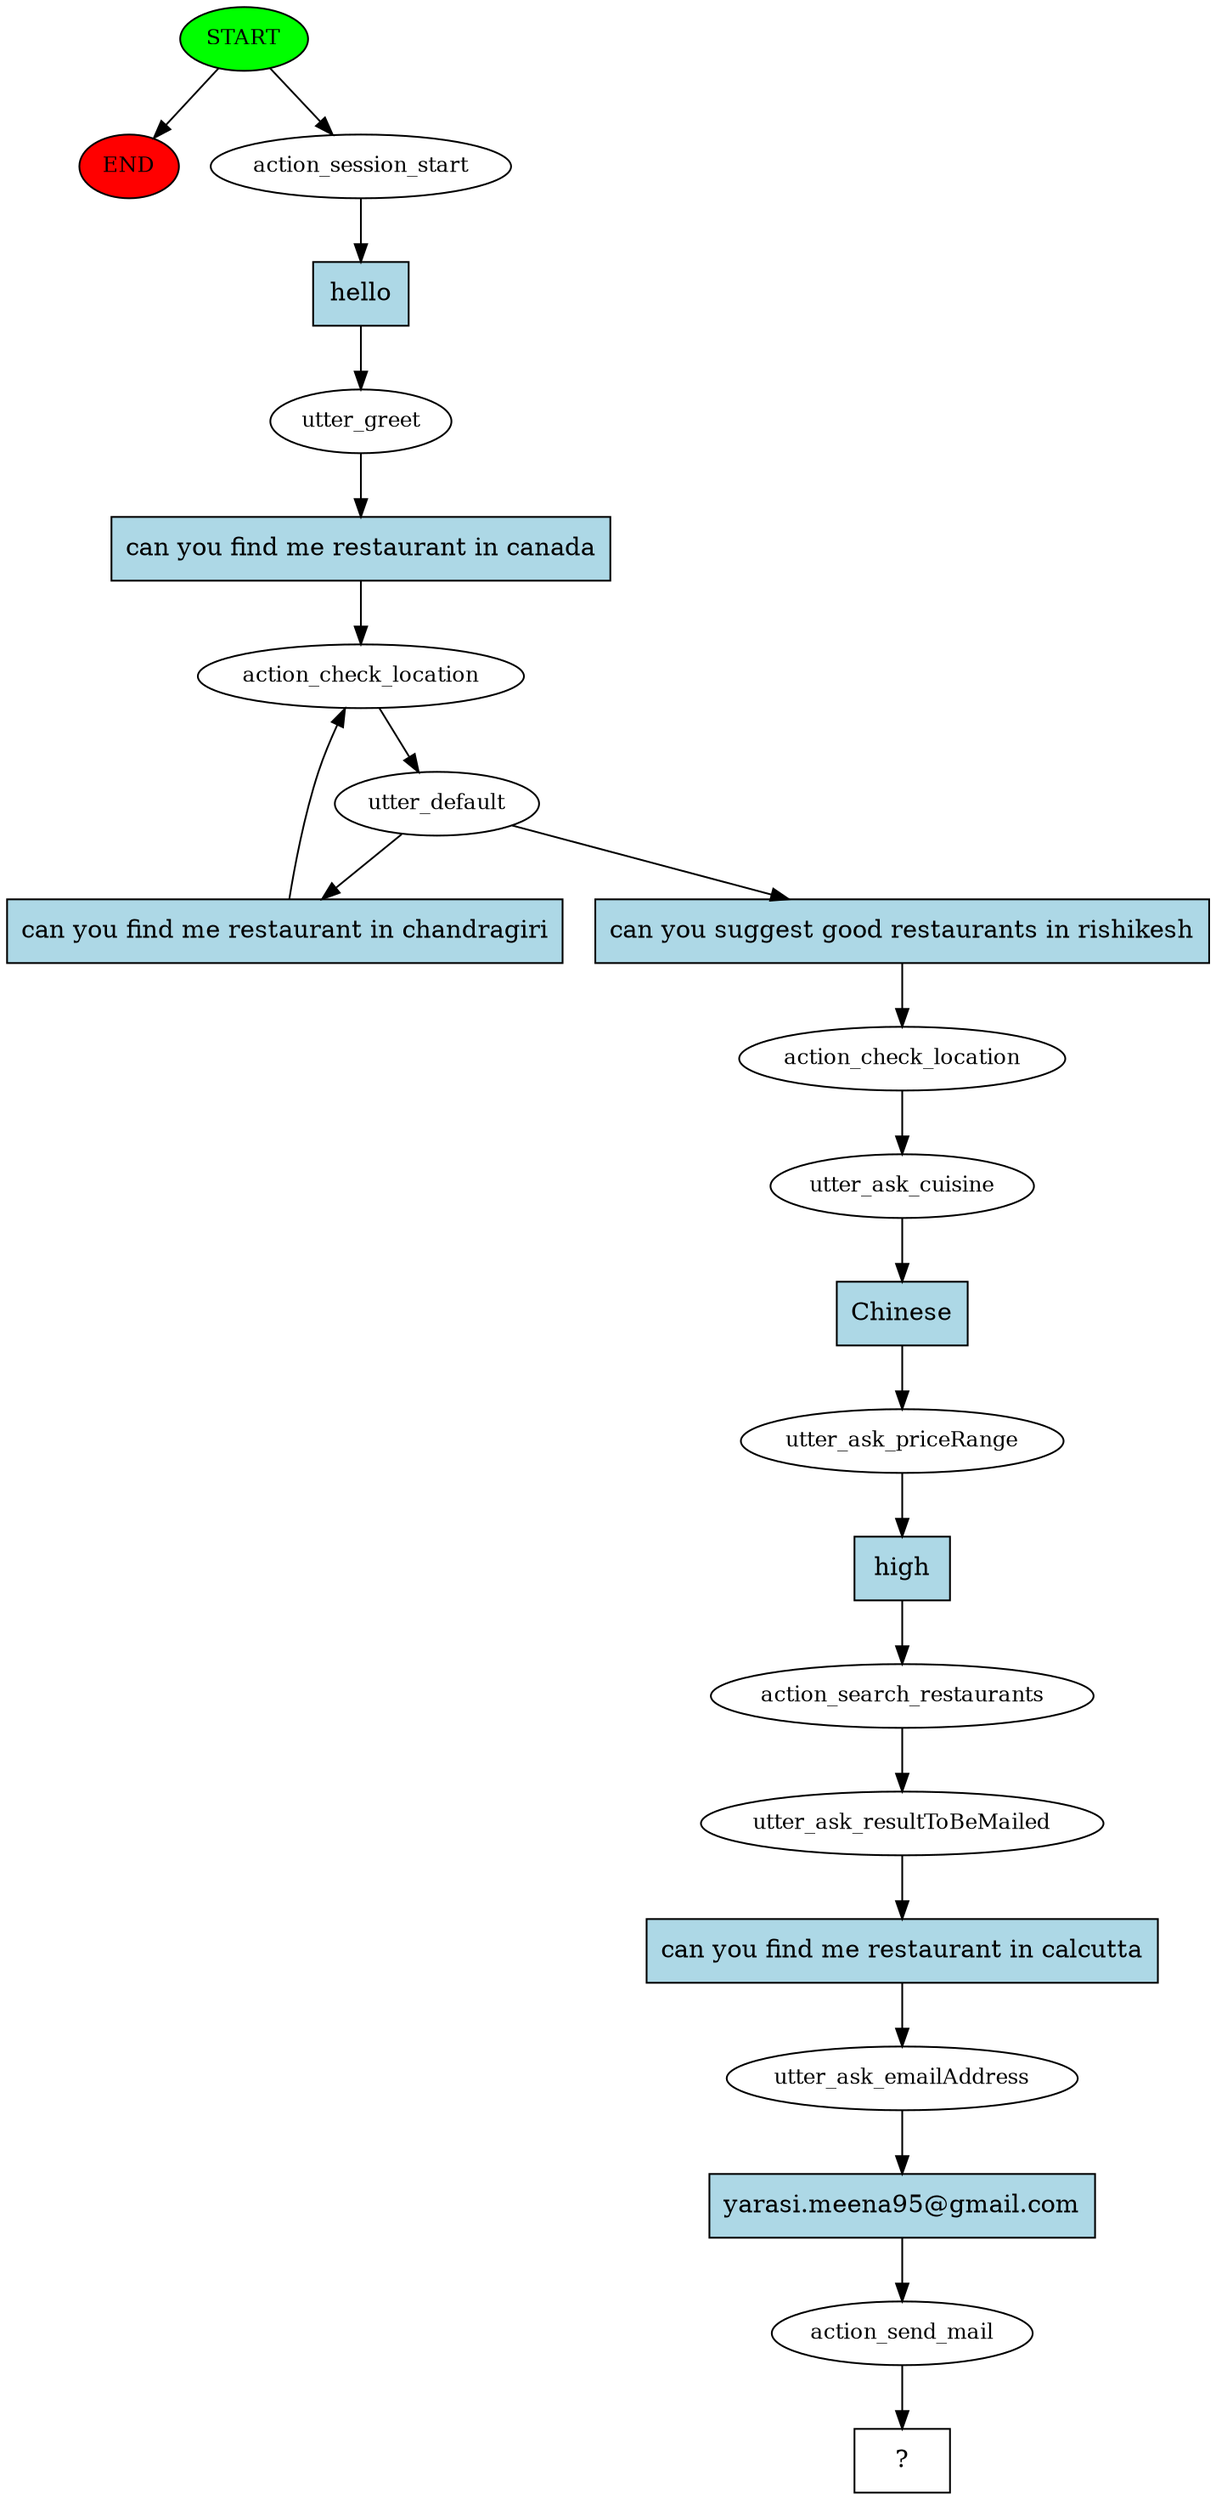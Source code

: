digraph  {
0 [class="start active", fillcolor=green, fontsize=12, label=START, style=filled];
"-1" [class=end, fillcolor=red, fontsize=12, label=END, style=filled];
1 [class=active, fontsize=12, label=action_session_start];
2 [class=active, fontsize=12, label=utter_greet];
3 [class=active, fontsize=12, label=action_check_location];
4 [class=active, fontsize=12, label=utter_default];
7 [class=active, fontsize=12, label=action_check_location];
8 [class=active, fontsize=12, label=utter_ask_cuisine];
9 [class=active, fontsize=12, label=utter_ask_priceRange];
10 [class=active, fontsize=12, label=action_search_restaurants];
11 [class=active, fontsize=12, label=utter_ask_resultToBeMailed];
12 [class=active, fontsize=12, label=utter_ask_emailAddress];
13 [class=active, fontsize=12, label=action_send_mail];
14 [class="intent dashed active", label="  ?  ", shape=rect];
15 [class="intent active", fillcolor=lightblue, label=hello, shape=rect, style=filled];
16 [class="intent active", fillcolor=lightblue, label="can you find me restaurant in canada", shape=rect, style=filled];
17 [class="intent active", fillcolor=lightblue, label="can you find me restaurant in chandragiri", shape=rect, style=filled];
18 [class="intent active", fillcolor=lightblue, label="can you suggest good restaurants in rishikesh", shape=rect, style=filled];
19 [class="intent active", fillcolor=lightblue, label=Chinese, shape=rect, style=filled];
20 [class="intent active", fillcolor=lightblue, label=high, shape=rect, style=filled];
21 [class="intent active", fillcolor=lightblue, label="can you find me restaurant in calcutta", shape=rect, style=filled];
22 [class="intent active", fillcolor=lightblue, label="yarasi.meena95@gmail.com", shape=rect, style=filled];
0 -> "-1"  [class="", key=NONE, label=""];
0 -> 1  [class=active, key=NONE, label=""];
1 -> 15  [class=active, key=0];
2 -> 16  [class=active, key=0];
3 -> 4  [class=active, key=NONE, label=""];
4 -> 17  [class=active, key=0];
4 -> 18  [class=active, key=0];
7 -> 8  [class=active, key=NONE, label=""];
8 -> 19  [class=active, key=0];
9 -> 20  [class=active, key=0];
10 -> 11  [class=active, key=NONE, label=""];
11 -> 21  [class=active, key=0];
12 -> 22  [class=active, key=0];
13 -> 14  [class=active, key=NONE, label=""];
15 -> 2  [class=active, key=0];
16 -> 3  [class=active, key=0];
17 -> 3  [class=active, key=0];
18 -> 7  [class=active, key=0];
19 -> 9  [class=active, key=0];
20 -> 10  [class=active, key=0];
21 -> 12  [class=active, key=0];
22 -> 13  [class=active, key=0];
}
